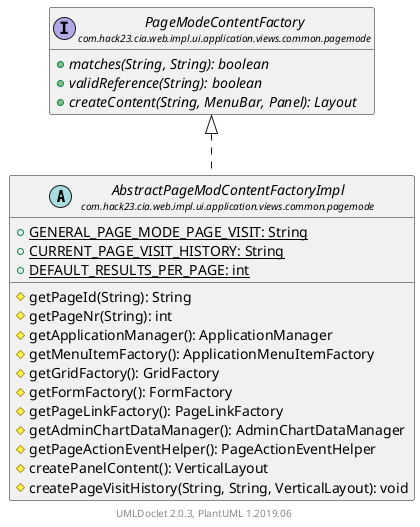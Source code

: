 @startuml
    set namespaceSeparator none
    hide empty fields
    hide empty methods

    abstract class "<size:14>AbstractPageModContentFactoryImpl\n<size:10>com.hack23.cia.web.impl.ui.application.views.common.pagemode" as com.hack23.cia.web.impl.ui.application.views.common.pagemode.AbstractPageModContentFactoryImpl [[AbstractPageModContentFactoryImpl.html]] {
        {static} +GENERAL_PAGE_MODE_PAGE_VISIT: String
        {static} +CURRENT_PAGE_VISIT_HISTORY: String
        {static} +DEFAULT_RESULTS_PER_PAGE: int
        #getPageId(String): String
        #getPageNr(String): int
        #getApplicationManager(): ApplicationManager
        #getMenuItemFactory(): ApplicationMenuItemFactory
        #getGridFactory(): GridFactory
        #getFormFactory(): FormFactory
        #getPageLinkFactory(): PageLinkFactory
        #getAdminChartDataManager(): AdminChartDataManager
        #getPageActionEventHelper(): PageActionEventHelper
        #createPanelContent(): VerticalLayout
        #createPageVisitHistory(String, String, VerticalLayout): void
    }

    interface "<size:14>PageModeContentFactory\n<size:10>com.hack23.cia.web.impl.ui.application.views.common.pagemode" as com.hack23.cia.web.impl.ui.application.views.common.pagemode.PageModeContentFactory [[PageModeContentFactory.html]] {
        {abstract} +matches(String, String): boolean
        {abstract} +validReference(String): boolean
        {abstract} +createContent(String, MenuBar, Panel): Layout
    }

    com.hack23.cia.web.impl.ui.application.views.common.pagemode.PageModeContentFactory <|.. com.hack23.cia.web.impl.ui.application.views.common.pagemode.AbstractPageModContentFactoryImpl

    center footer UMLDoclet 2.0.3, PlantUML 1.2019.06
@enduml

